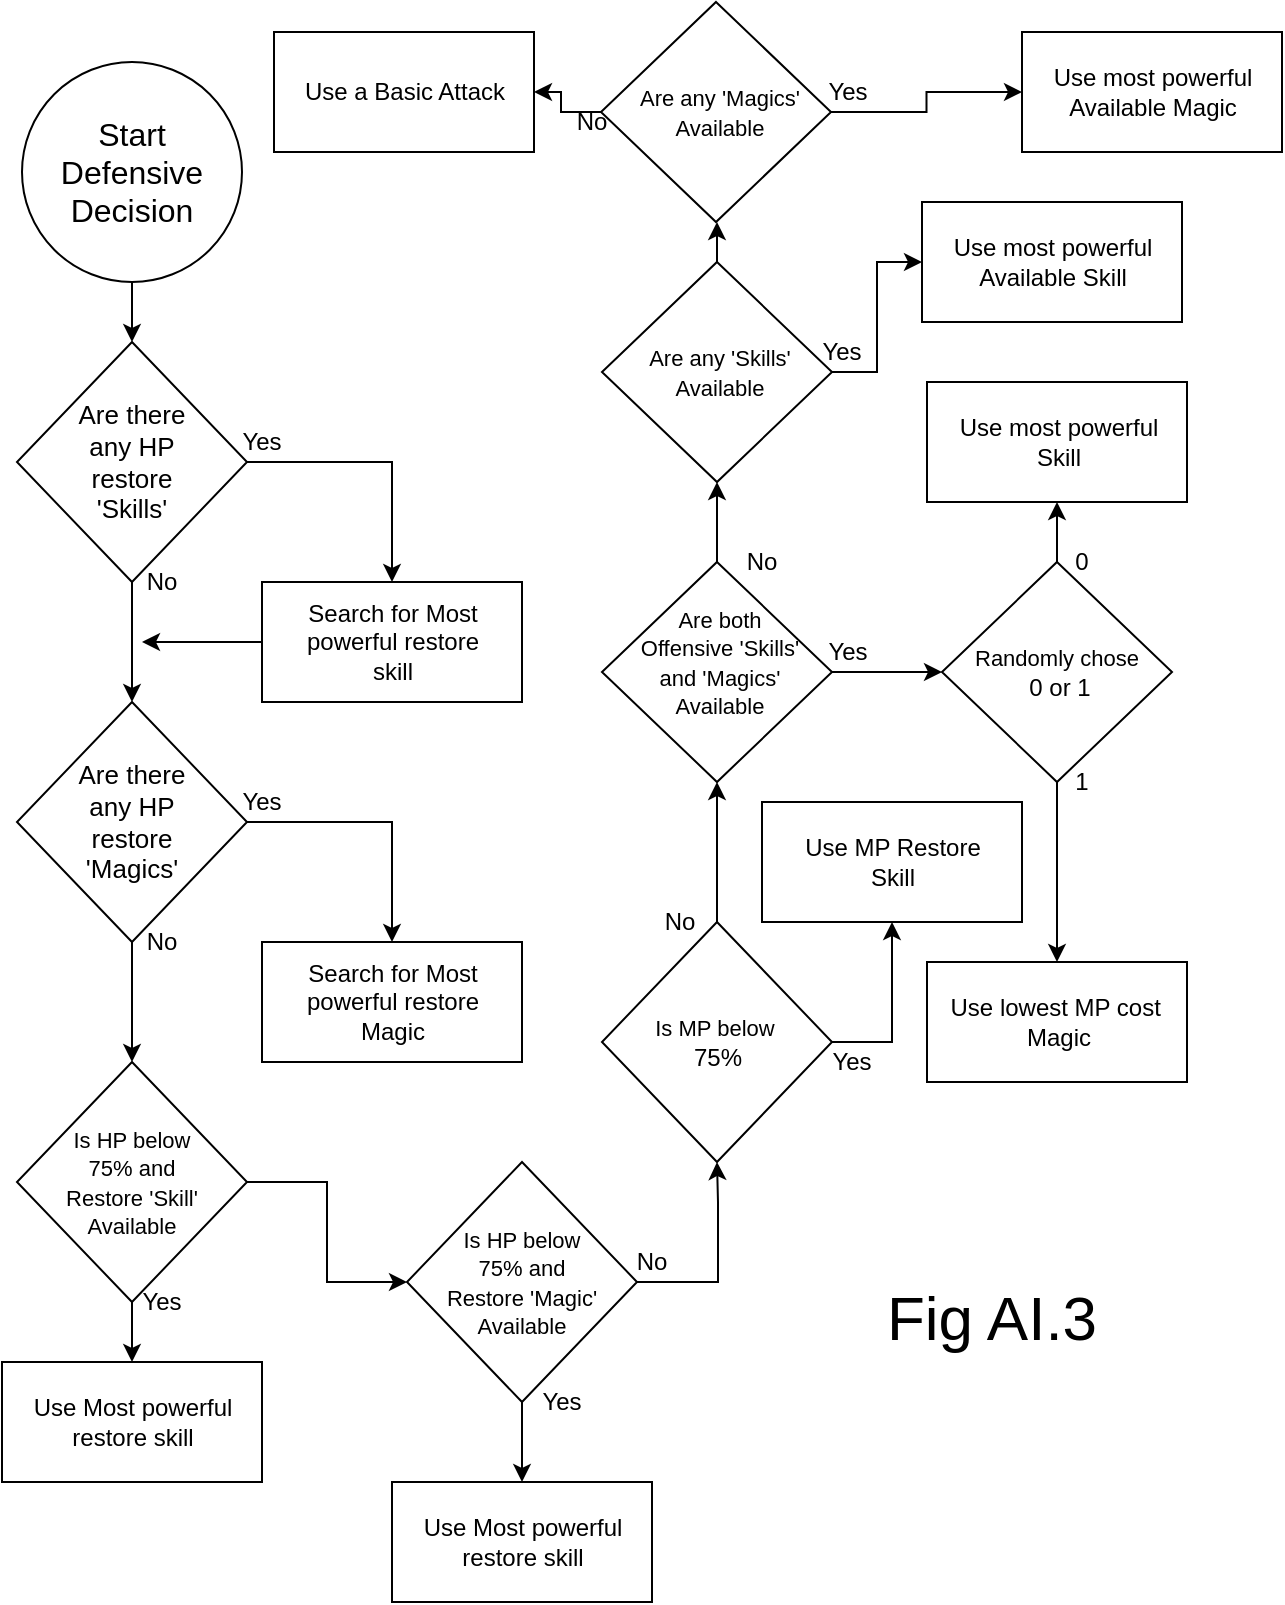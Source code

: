 <mxfile version="10.6.5" type="device"><diagram id="8OedOcAp7HUFWRiMcuvZ" name="Page-1"><mxGraphModel dx="1058" dy="968" grid="1" gridSize="10" guides="1" tooltips="1" connect="1" arrows="1" fold="1" page="1" pageScale="1" pageWidth="850" pageHeight="1100" math="0" shadow="0"><root><mxCell id="0"/><mxCell id="1" parent="0"/><mxCell id="aiapJg0RYy4EcLnWTvNc-5" style="edgeStyle=orthogonalEdgeStyle;rounded=0;orthogonalLoop=1;jettySize=auto;html=1;entryX=0.5;entryY=0;entryDx=0;entryDy=0;" parent="1" source="aiapJg0RYy4EcLnWTvNc-1" target="aiapJg0RYy4EcLnWTvNc-3" edge="1"><mxGeometry relative="1" as="geometry"/></mxCell><mxCell id="aiapJg0RYy4EcLnWTvNc-1" value="" style="ellipse;whiteSpace=wrap;html=1;aspect=fixed;" parent="1" vertex="1"><mxGeometry x="100" y="40" width="110" height="110" as="geometry"/></mxCell><mxCell id="aiapJg0RYy4EcLnWTvNc-2" value="&lt;font style=&quot;font-size: 16px&quot;&gt;Start Defensive Decision&lt;/font&gt;&lt;br&gt;" style="text;html=1;strokeColor=none;fillColor=none;align=center;verticalAlign=middle;whiteSpace=wrap;rounded=0;" parent="1" vertex="1"><mxGeometry x="125" y="70" width="60" height="50" as="geometry"/></mxCell><mxCell id="aiapJg0RYy4EcLnWTvNc-8" style="edgeStyle=orthogonalEdgeStyle;rounded=0;orthogonalLoop=1;jettySize=auto;html=1;entryX=0.5;entryY=0;entryDx=0;entryDy=0;" parent="1" source="aiapJg0RYy4EcLnWTvNc-3" target="aiapJg0RYy4EcLnWTvNc-7" edge="1"><mxGeometry relative="1" as="geometry"/></mxCell><mxCell id="aiapJg0RYy4EcLnWTvNc-12" style="edgeStyle=orthogonalEdgeStyle;rounded=0;orthogonalLoop=1;jettySize=auto;html=1;entryX=0.5;entryY=0;entryDx=0;entryDy=0;" parent="1" source="aiapJg0RYy4EcLnWTvNc-3" target="aiapJg0RYy4EcLnWTvNc-10" edge="1"><mxGeometry relative="1" as="geometry"/></mxCell><mxCell id="aiapJg0RYy4EcLnWTvNc-3" value="" style="rhombus;whiteSpace=wrap;html=1;" parent="1" vertex="1"><mxGeometry x="97.5" y="180" width="115" height="120" as="geometry"/></mxCell><mxCell id="aiapJg0RYy4EcLnWTvNc-4" value="&lt;font style=&quot;font-size: 13px&quot;&gt;Are there any HP restore 'Skills'&lt;/font&gt;&lt;br&gt;" style="text;html=1;strokeColor=none;fillColor=none;align=center;verticalAlign=middle;whiteSpace=wrap;rounded=0;" parent="1" vertex="1"><mxGeometry x="115" y="205" width="80" height="70" as="geometry"/></mxCell><mxCell id="aiapJg0RYy4EcLnWTvNc-15" style="edgeStyle=orthogonalEdgeStyle;rounded=0;orthogonalLoop=1;jettySize=auto;html=1;" parent="1" source="aiapJg0RYy4EcLnWTvNc-7" edge="1"><mxGeometry relative="1" as="geometry"><mxPoint x="160" y="330" as="targetPoint"/></mxGeometry></mxCell><mxCell id="aiapJg0RYy4EcLnWTvNc-7" value="Search for Most&lt;br&gt;powerful restore&lt;br&gt;skill&lt;br&gt;" style="html=1;" parent="1" vertex="1"><mxGeometry x="220" y="300" width="130" height="60" as="geometry"/></mxCell><mxCell id="aiapJg0RYy4EcLnWTvNc-9" value="Yes" style="text;html=1;strokeColor=none;fillColor=none;align=center;verticalAlign=middle;whiteSpace=wrap;rounded=0;" parent="1" vertex="1"><mxGeometry x="200" y="220" width="40" height="20" as="geometry"/></mxCell><mxCell id="aiapJg0RYy4EcLnWTvNc-16" style="edgeStyle=orthogonalEdgeStyle;rounded=0;orthogonalLoop=1;jettySize=auto;html=1;entryX=0.5;entryY=0;entryDx=0;entryDy=0;" parent="1" source="aiapJg0RYy4EcLnWTvNc-10" target="aiapJg0RYy4EcLnWTvNc-13" edge="1"><mxGeometry relative="1" as="geometry"/></mxCell><mxCell id="aiapJg0RYy4EcLnWTvNc-19" style="edgeStyle=orthogonalEdgeStyle;rounded=0;orthogonalLoop=1;jettySize=auto;html=1;entryX=0.5;entryY=0;entryDx=0;entryDy=0;" parent="1" source="aiapJg0RYy4EcLnWTvNc-10" target="aiapJg0RYy4EcLnWTvNc-17" edge="1"><mxGeometry relative="1" as="geometry"/></mxCell><mxCell id="aiapJg0RYy4EcLnWTvNc-10" value="" style="rhombus;whiteSpace=wrap;html=1;" parent="1" vertex="1"><mxGeometry x="97.5" y="360" width="115" height="120" as="geometry"/></mxCell><mxCell id="aiapJg0RYy4EcLnWTvNc-11" value="&lt;font style=&quot;font-size: 13px&quot;&gt;Are there any HP restore 'Magics'&lt;/font&gt;&lt;br&gt;" style="text;html=1;strokeColor=none;fillColor=none;align=center;verticalAlign=middle;whiteSpace=wrap;rounded=0;" parent="1" vertex="1"><mxGeometry x="115" y="385" width="80" height="70" as="geometry"/></mxCell><mxCell id="aiapJg0RYy4EcLnWTvNc-13" value="Search for Most&lt;br&gt;powerful restore&lt;br&gt;Magic&lt;br&gt;" style="html=1;" parent="1" vertex="1"><mxGeometry x="220" y="480" width="130" height="60" as="geometry"/></mxCell><mxCell id="aiapJg0RYy4EcLnWTvNc-23" style="edgeStyle=orthogonalEdgeStyle;rounded=0;orthogonalLoop=1;jettySize=auto;html=1;entryX=0.5;entryY=0;entryDx=0;entryDy=0;" parent="1" source="aiapJg0RYy4EcLnWTvNc-17" target="aiapJg0RYy4EcLnWTvNc-22" edge="1"><mxGeometry relative="1" as="geometry"/></mxCell><mxCell id="aiapJg0RYy4EcLnWTvNc-31" style="edgeStyle=orthogonalEdgeStyle;rounded=0;orthogonalLoop=1;jettySize=auto;html=1;entryX=0;entryY=0.5;entryDx=0;entryDy=0;" parent="1" source="aiapJg0RYy4EcLnWTvNc-17" target="aiapJg0RYy4EcLnWTvNc-28" edge="1"><mxGeometry relative="1" as="geometry"/></mxCell><mxCell id="aiapJg0RYy4EcLnWTvNc-17" value="" style="rhombus;whiteSpace=wrap;html=1;" parent="1" vertex="1"><mxGeometry x="97.5" y="540" width="115" height="120" as="geometry"/></mxCell><mxCell id="aiapJg0RYy4EcLnWTvNc-18" value="&lt;font style=&quot;font-size: 11px&quot;&gt;Is HP below 75% and Restore 'Skill' Available&lt;/font&gt;&lt;br&gt;" style="text;html=1;strokeColor=none;fillColor=none;align=center;verticalAlign=middle;whiteSpace=wrap;rounded=0;" parent="1" vertex="1"><mxGeometry x="115" y="565" width="80" height="70" as="geometry"/></mxCell><mxCell id="aiapJg0RYy4EcLnWTvNc-22" value="Use Most powerful&lt;br&gt;restore skill&lt;br&gt;" style="html=1;" parent="1" vertex="1"><mxGeometry x="90" y="690" width="130" height="60" as="geometry"/></mxCell><mxCell id="aiapJg0RYy4EcLnWTvNc-24" value="No" style="text;html=1;strokeColor=none;fillColor=none;align=center;verticalAlign=middle;whiteSpace=wrap;rounded=0;" parent="1" vertex="1"><mxGeometry x="150" y="290" width="40" height="20" as="geometry"/></mxCell><mxCell id="aiapJg0RYy4EcLnWTvNc-25" value="Yes" style="text;html=1;strokeColor=none;fillColor=none;align=center;verticalAlign=middle;whiteSpace=wrap;rounded=0;" parent="1" vertex="1"><mxGeometry x="200" y="400" width="40" height="20" as="geometry"/></mxCell><mxCell id="aiapJg0RYy4EcLnWTvNc-26" value="No" style="text;html=1;strokeColor=none;fillColor=none;align=center;verticalAlign=middle;whiteSpace=wrap;rounded=0;" parent="1" vertex="1"><mxGeometry x="150" y="470" width="40" height="20" as="geometry"/></mxCell><mxCell id="aiapJg0RYy4EcLnWTvNc-27" value="Yes" style="text;html=1;strokeColor=none;fillColor=none;align=center;verticalAlign=middle;whiteSpace=wrap;rounded=0;" parent="1" vertex="1"><mxGeometry x="150" y="650" width="40" height="20" as="geometry"/></mxCell><mxCell id="aiapJg0RYy4EcLnWTvNc-33" style="edgeStyle=orthogonalEdgeStyle;rounded=0;orthogonalLoop=1;jettySize=auto;html=1;entryX=0.5;entryY=0;entryDx=0;entryDy=0;" parent="1" source="aiapJg0RYy4EcLnWTvNc-28" target="aiapJg0RYy4EcLnWTvNc-32" edge="1"><mxGeometry relative="1" as="geometry"/></mxCell><mxCell id="aiapJg0RYy4EcLnWTvNc-37" style="edgeStyle=orthogonalEdgeStyle;rounded=0;orthogonalLoop=1;jettySize=auto;html=1;entryX=0.5;entryY=1;entryDx=0;entryDy=0;" parent="1" source="aiapJg0RYy4EcLnWTvNc-28" target="aiapJg0RYy4EcLnWTvNc-35" edge="1"><mxGeometry relative="1" as="geometry"><Array as="points"><mxPoint x="448" y="650"/><mxPoint x="448" y="610"/><mxPoint x="448" y="610"/></Array></mxGeometry></mxCell><mxCell id="aiapJg0RYy4EcLnWTvNc-28" value="" style="rhombus;whiteSpace=wrap;html=1;" parent="1" vertex="1"><mxGeometry x="292.5" y="590" width="115" height="120" as="geometry"/></mxCell><mxCell id="aiapJg0RYy4EcLnWTvNc-29" value="&lt;font style=&quot;font-size: 11px&quot;&gt;Is HP below 75% and Restore 'Magic' Available&lt;/font&gt;&lt;br&gt;" style="text;html=1;strokeColor=none;fillColor=none;align=center;verticalAlign=middle;whiteSpace=wrap;rounded=0;" parent="1" vertex="1"><mxGeometry x="310" y="615" width="80" height="70" as="geometry"/></mxCell><mxCell id="aiapJg0RYy4EcLnWTvNc-32" value="Use Most powerful&lt;br&gt;restore skill&lt;br&gt;" style="html=1;" parent="1" vertex="1"><mxGeometry x="285" y="750" width="130" height="60" as="geometry"/></mxCell><mxCell id="aiapJg0RYy4EcLnWTvNc-34" value="Yes" style="text;html=1;strokeColor=none;fillColor=none;align=center;verticalAlign=middle;whiteSpace=wrap;rounded=0;" parent="1" vertex="1"><mxGeometry x="350" y="700" width="40" height="20" as="geometry"/></mxCell><mxCell id="aiapJg0RYy4EcLnWTvNc-40" style="edgeStyle=orthogonalEdgeStyle;rounded=0;orthogonalLoop=1;jettySize=auto;html=1;entryX=0.5;entryY=1;entryDx=0;entryDy=0;" parent="1" source="aiapJg0RYy4EcLnWTvNc-35" target="aiapJg0RYy4EcLnWTvNc-39" edge="1"><mxGeometry relative="1" as="geometry"><Array as="points"><mxPoint x="535" y="530"/></Array></mxGeometry></mxCell><mxCell id="aiapJg0RYy4EcLnWTvNc-44" style="edgeStyle=orthogonalEdgeStyle;rounded=0;orthogonalLoop=1;jettySize=auto;html=1;entryX=0.5;entryY=1;entryDx=0;entryDy=0;" parent="1" source="aiapJg0RYy4EcLnWTvNc-35" target="aiapJg0RYy4EcLnWTvNc-42" edge="1"><mxGeometry relative="1" as="geometry"/></mxCell><mxCell id="aiapJg0RYy4EcLnWTvNc-35" value="" style="rhombus;whiteSpace=wrap;html=1;" parent="1" vertex="1"><mxGeometry x="390" y="470" width="115" height="120" as="geometry"/></mxCell><mxCell id="aiapJg0RYy4EcLnWTvNc-36" value="&lt;font style=&quot;font-size: 11px&quot;&gt;Is MP below&amp;nbsp;&lt;br&gt;&lt;/font&gt;75%&lt;br&gt;" style="text;html=1;strokeColor=none;fillColor=none;align=center;verticalAlign=middle;whiteSpace=wrap;rounded=0;" parent="1" vertex="1"><mxGeometry x="407.5" y="495" width="80" height="70" as="geometry"/></mxCell><mxCell id="aiapJg0RYy4EcLnWTvNc-38" value="No" style="text;html=1;strokeColor=none;fillColor=none;align=center;verticalAlign=middle;whiteSpace=wrap;rounded=0;" parent="1" vertex="1"><mxGeometry x="395" y="630" width="40" height="20" as="geometry"/></mxCell><mxCell id="aiapJg0RYy4EcLnWTvNc-39" value="Use MP Restore&lt;br&gt;Skill&lt;br&gt;" style="html=1;" parent="1" vertex="1"><mxGeometry x="470" y="410" width="130" height="60" as="geometry"/></mxCell><mxCell id="aiapJg0RYy4EcLnWTvNc-41" value="Yes" style="text;html=1;strokeColor=none;fillColor=none;align=center;verticalAlign=middle;whiteSpace=wrap;rounded=0;" parent="1" vertex="1"><mxGeometry x="495" y="530" width="40" height="20" as="geometry"/></mxCell><mxCell id="aiapJg0RYy4EcLnWTvNc-48" style="edgeStyle=orthogonalEdgeStyle;rounded=0;orthogonalLoop=1;jettySize=auto;html=1;entryX=0;entryY=0.5;entryDx=0;entryDy=0;" parent="1" source="aiapJg0RYy4EcLnWTvNc-42" target="aiapJg0RYy4EcLnWTvNc-46" edge="1"><mxGeometry relative="1" as="geometry"/></mxCell><mxCell id="FEzQO1kiDM75-Fc4gWqo-6" style="edgeStyle=orthogonalEdgeStyle;rounded=0;orthogonalLoop=1;jettySize=auto;html=1;entryX=0.5;entryY=1;entryDx=0;entryDy=0;" parent="1" source="aiapJg0RYy4EcLnWTvNc-42" target="FEzQO1kiDM75-Fc4gWqo-4" edge="1"><mxGeometry relative="1" as="geometry"/></mxCell><mxCell id="aiapJg0RYy4EcLnWTvNc-42" value="" style="rhombus;whiteSpace=wrap;html=1;" parent="1" vertex="1"><mxGeometry x="390" y="290" width="115" height="110" as="geometry"/></mxCell><mxCell id="aiapJg0RYy4EcLnWTvNc-43" value="&lt;span style=&quot;font-size: 11px&quot;&gt;Are both Offensive 'Skills' and 'Magics' Available&lt;/span&gt;&lt;br&gt;" style="text;html=1;strokeColor=none;fillColor=none;align=center;verticalAlign=middle;whiteSpace=wrap;rounded=0;" parent="1" vertex="1"><mxGeometry x="405" y="300" width="88" height="80" as="geometry"/></mxCell><mxCell id="aiapJg0RYy4EcLnWTvNc-45" value="No" style="text;html=1;strokeColor=none;fillColor=none;align=center;verticalAlign=middle;whiteSpace=wrap;rounded=0;" parent="1" vertex="1"><mxGeometry x="409" y="460" width="40" height="20" as="geometry"/></mxCell><mxCell id="aiapJg0RYy4EcLnWTvNc-51" style="edgeStyle=orthogonalEdgeStyle;rounded=0;orthogonalLoop=1;jettySize=auto;html=1;entryX=0.5;entryY=1;entryDx=0;entryDy=0;" parent="1" source="aiapJg0RYy4EcLnWTvNc-46" target="aiapJg0RYy4EcLnWTvNc-50" edge="1"><mxGeometry relative="1" as="geometry"/></mxCell><mxCell id="aiapJg0RYy4EcLnWTvNc-52" style="edgeStyle=orthogonalEdgeStyle;rounded=0;orthogonalLoop=1;jettySize=auto;html=1;entryX=0.5;entryY=0;entryDx=0;entryDy=0;" parent="1" source="aiapJg0RYy4EcLnWTvNc-46" target="aiapJg0RYy4EcLnWTvNc-49" edge="1"><mxGeometry relative="1" as="geometry"/></mxCell><mxCell id="aiapJg0RYy4EcLnWTvNc-46" value="" style="rhombus;whiteSpace=wrap;html=1;" parent="1" vertex="1"><mxGeometry x="560" y="290" width="115" height="110" as="geometry"/></mxCell><mxCell id="aiapJg0RYy4EcLnWTvNc-47" value="&lt;span style=&quot;font-size: 11px&quot;&gt;Randomly chose&amp;nbsp;&lt;br&gt;&lt;/span&gt;0 or 1&lt;br&gt;" style="text;html=1;strokeColor=none;fillColor=none;align=center;verticalAlign=middle;whiteSpace=wrap;rounded=0;" parent="1" vertex="1"><mxGeometry x="575" y="305" width="88" height="80" as="geometry"/></mxCell><mxCell id="aiapJg0RYy4EcLnWTvNc-49" value="Use lowest MP cost&amp;nbsp;&lt;br&gt;Magic&lt;br&gt;" style="html=1;" parent="1" vertex="1"><mxGeometry x="552.5" y="490" width="130" height="60" as="geometry"/></mxCell><mxCell id="aiapJg0RYy4EcLnWTvNc-50" value="Use most powerful&lt;br&gt;Skill&lt;br&gt;" style="html=1;" parent="1" vertex="1"><mxGeometry x="552.5" y="200" width="130" height="60" as="geometry"/></mxCell><mxCell id="aiapJg0RYy4EcLnWTvNc-53" value="0" style="text;html=1;strokeColor=none;fillColor=none;align=center;verticalAlign=middle;whiteSpace=wrap;rounded=0;" parent="1" vertex="1"><mxGeometry x="610" y="280" width="40" height="20" as="geometry"/></mxCell><mxCell id="aiapJg0RYy4EcLnWTvNc-54" value="1" style="text;html=1;strokeColor=none;fillColor=none;align=center;verticalAlign=middle;whiteSpace=wrap;rounded=0;" parent="1" vertex="1"><mxGeometry x="610" y="390" width="40" height="20" as="geometry"/></mxCell><mxCell id="FEzQO1kiDM75-Fc4gWqo-2" value="Yes" style="text;html=1;strokeColor=none;fillColor=none;align=center;verticalAlign=middle;whiteSpace=wrap;rounded=0;" parent="1" vertex="1"><mxGeometry x="493" y="325" width="40" height="20" as="geometry"/></mxCell><mxCell id="FEzQO1kiDM75-Fc4gWqo-3" value="No" style="text;html=1;strokeColor=none;fillColor=none;align=center;verticalAlign=middle;whiteSpace=wrap;rounded=0;" parent="1" vertex="1"><mxGeometry x="450" y="280" width="40" height="20" as="geometry"/></mxCell><mxCell id="FEzQO1kiDM75-Fc4gWqo-8" style="edgeStyle=orthogonalEdgeStyle;rounded=0;orthogonalLoop=1;jettySize=auto;html=1;entryX=0;entryY=0.5;entryDx=0;entryDy=0;" parent="1" source="FEzQO1kiDM75-Fc4gWqo-4" target="FEzQO1kiDM75-Fc4gWqo-7" edge="1"><mxGeometry relative="1" as="geometry"/></mxCell><mxCell id="FEzQO1kiDM75-Fc4gWqo-12" style="edgeStyle=orthogonalEdgeStyle;rounded=0;orthogonalLoop=1;jettySize=auto;html=1;entryX=0.5;entryY=1;entryDx=0;entryDy=0;" parent="1" source="FEzQO1kiDM75-Fc4gWqo-4" target="FEzQO1kiDM75-Fc4gWqo-10" edge="1"><mxGeometry relative="1" as="geometry"/></mxCell><mxCell id="FEzQO1kiDM75-Fc4gWqo-4" value="" style="rhombus;whiteSpace=wrap;html=1;" parent="1" vertex="1"><mxGeometry x="390" y="140" width="115" height="110" as="geometry"/></mxCell><mxCell id="FEzQO1kiDM75-Fc4gWqo-5" value="&lt;span style=&quot;font-size: 11px&quot;&gt;Are any 'Skills' Available&lt;/span&gt;&lt;br&gt;" style="text;html=1;strokeColor=none;fillColor=none;align=center;verticalAlign=middle;whiteSpace=wrap;rounded=0;" parent="1" vertex="1"><mxGeometry x="405" y="155" width="88" height="80" as="geometry"/></mxCell><mxCell id="FEzQO1kiDM75-Fc4gWqo-7" value="Use most powerful&lt;br&gt;Available Skill&lt;br&gt;" style="html=1;" parent="1" vertex="1"><mxGeometry x="550" y="110" width="130" height="60" as="geometry"/></mxCell><mxCell id="FEzQO1kiDM75-Fc4gWqo-9" value="Yes" style="text;html=1;strokeColor=none;fillColor=none;align=center;verticalAlign=middle;whiteSpace=wrap;rounded=0;" parent="1" vertex="1"><mxGeometry x="490" y="175" width="40" height="20" as="geometry"/></mxCell><mxCell id="FEzQO1kiDM75-Fc4gWqo-14" style="edgeStyle=orthogonalEdgeStyle;rounded=0;orthogonalLoop=1;jettySize=auto;html=1;entryX=0;entryY=0.5;entryDx=0;entryDy=0;" parent="1" source="FEzQO1kiDM75-Fc4gWqo-10" target="FEzQO1kiDM75-Fc4gWqo-13" edge="1"><mxGeometry relative="1" as="geometry"/></mxCell><mxCell id="FEzQO1kiDM75-Fc4gWqo-17" style="edgeStyle=orthogonalEdgeStyle;rounded=0;orthogonalLoop=1;jettySize=auto;html=1;entryX=1;entryY=0.5;entryDx=0;entryDy=0;" parent="1" source="FEzQO1kiDM75-Fc4gWqo-10" target="FEzQO1kiDM75-Fc4gWqo-16" edge="1"><mxGeometry relative="1" as="geometry"/></mxCell><mxCell id="FEzQO1kiDM75-Fc4gWqo-10" value="" style="rhombus;whiteSpace=wrap;html=1;" parent="1" vertex="1"><mxGeometry x="389.5" y="10" width="115" height="110" as="geometry"/></mxCell><mxCell id="FEzQO1kiDM75-Fc4gWqo-11" value="&lt;span style=&quot;font-size: 11px&quot;&gt;Are any 'Magics' Available&lt;/span&gt;&lt;br&gt;" style="text;html=1;strokeColor=none;fillColor=none;align=center;verticalAlign=middle;whiteSpace=wrap;rounded=0;" parent="1" vertex="1"><mxGeometry x="404.5" y="25" width="88" height="80" as="geometry"/></mxCell><mxCell id="FEzQO1kiDM75-Fc4gWqo-13" value="Use most powerful&lt;br&gt;Available Magic&lt;br&gt;" style="html=1;" parent="1" vertex="1"><mxGeometry x="600" y="25" width="130" height="60" as="geometry"/></mxCell><mxCell id="FEzQO1kiDM75-Fc4gWqo-15" value="Yes" style="text;html=1;strokeColor=none;fillColor=none;align=center;verticalAlign=middle;whiteSpace=wrap;rounded=0;" parent="1" vertex="1"><mxGeometry x="493" y="45" width="40" height="20" as="geometry"/></mxCell><mxCell id="FEzQO1kiDM75-Fc4gWqo-16" value="Use a Basic Attack&lt;br&gt;" style="html=1;" parent="1" vertex="1"><mxGeometry x="226" y="25" width="130" height="60" as="geometry"/></mxCell><mxCell id="FEzQO1kiDM75-Fc4gWqo-18" value="No" style="text;html=1;strokeColor=none;fillColor=none;align=center;verticalAlign=middle;whiteSpace=wrap;rounded=0;" parent="1" vertex="1"><mxGeometry x="364.5" y="60" width="40" height="20" as="geometry"/></mxCell><mxCell id="KF6RdlE6GsG6mQ2pWZKs-1" value="&lt;font style=&quot;font-size: 31px&quot;&gt;Fig AI.3&lt;/font&gt;" style="text;html=1;strokeColor=none;fillColor=none;align=center;verticalAlign=middle;whiteSpace=wrap;rounded=0;" vertex="1" parent="1"><mxGeometry x="500" y="605" width="170" height="125" as="geometry"/></mxCell></root></mxGraphModel></diagram></mxfile>